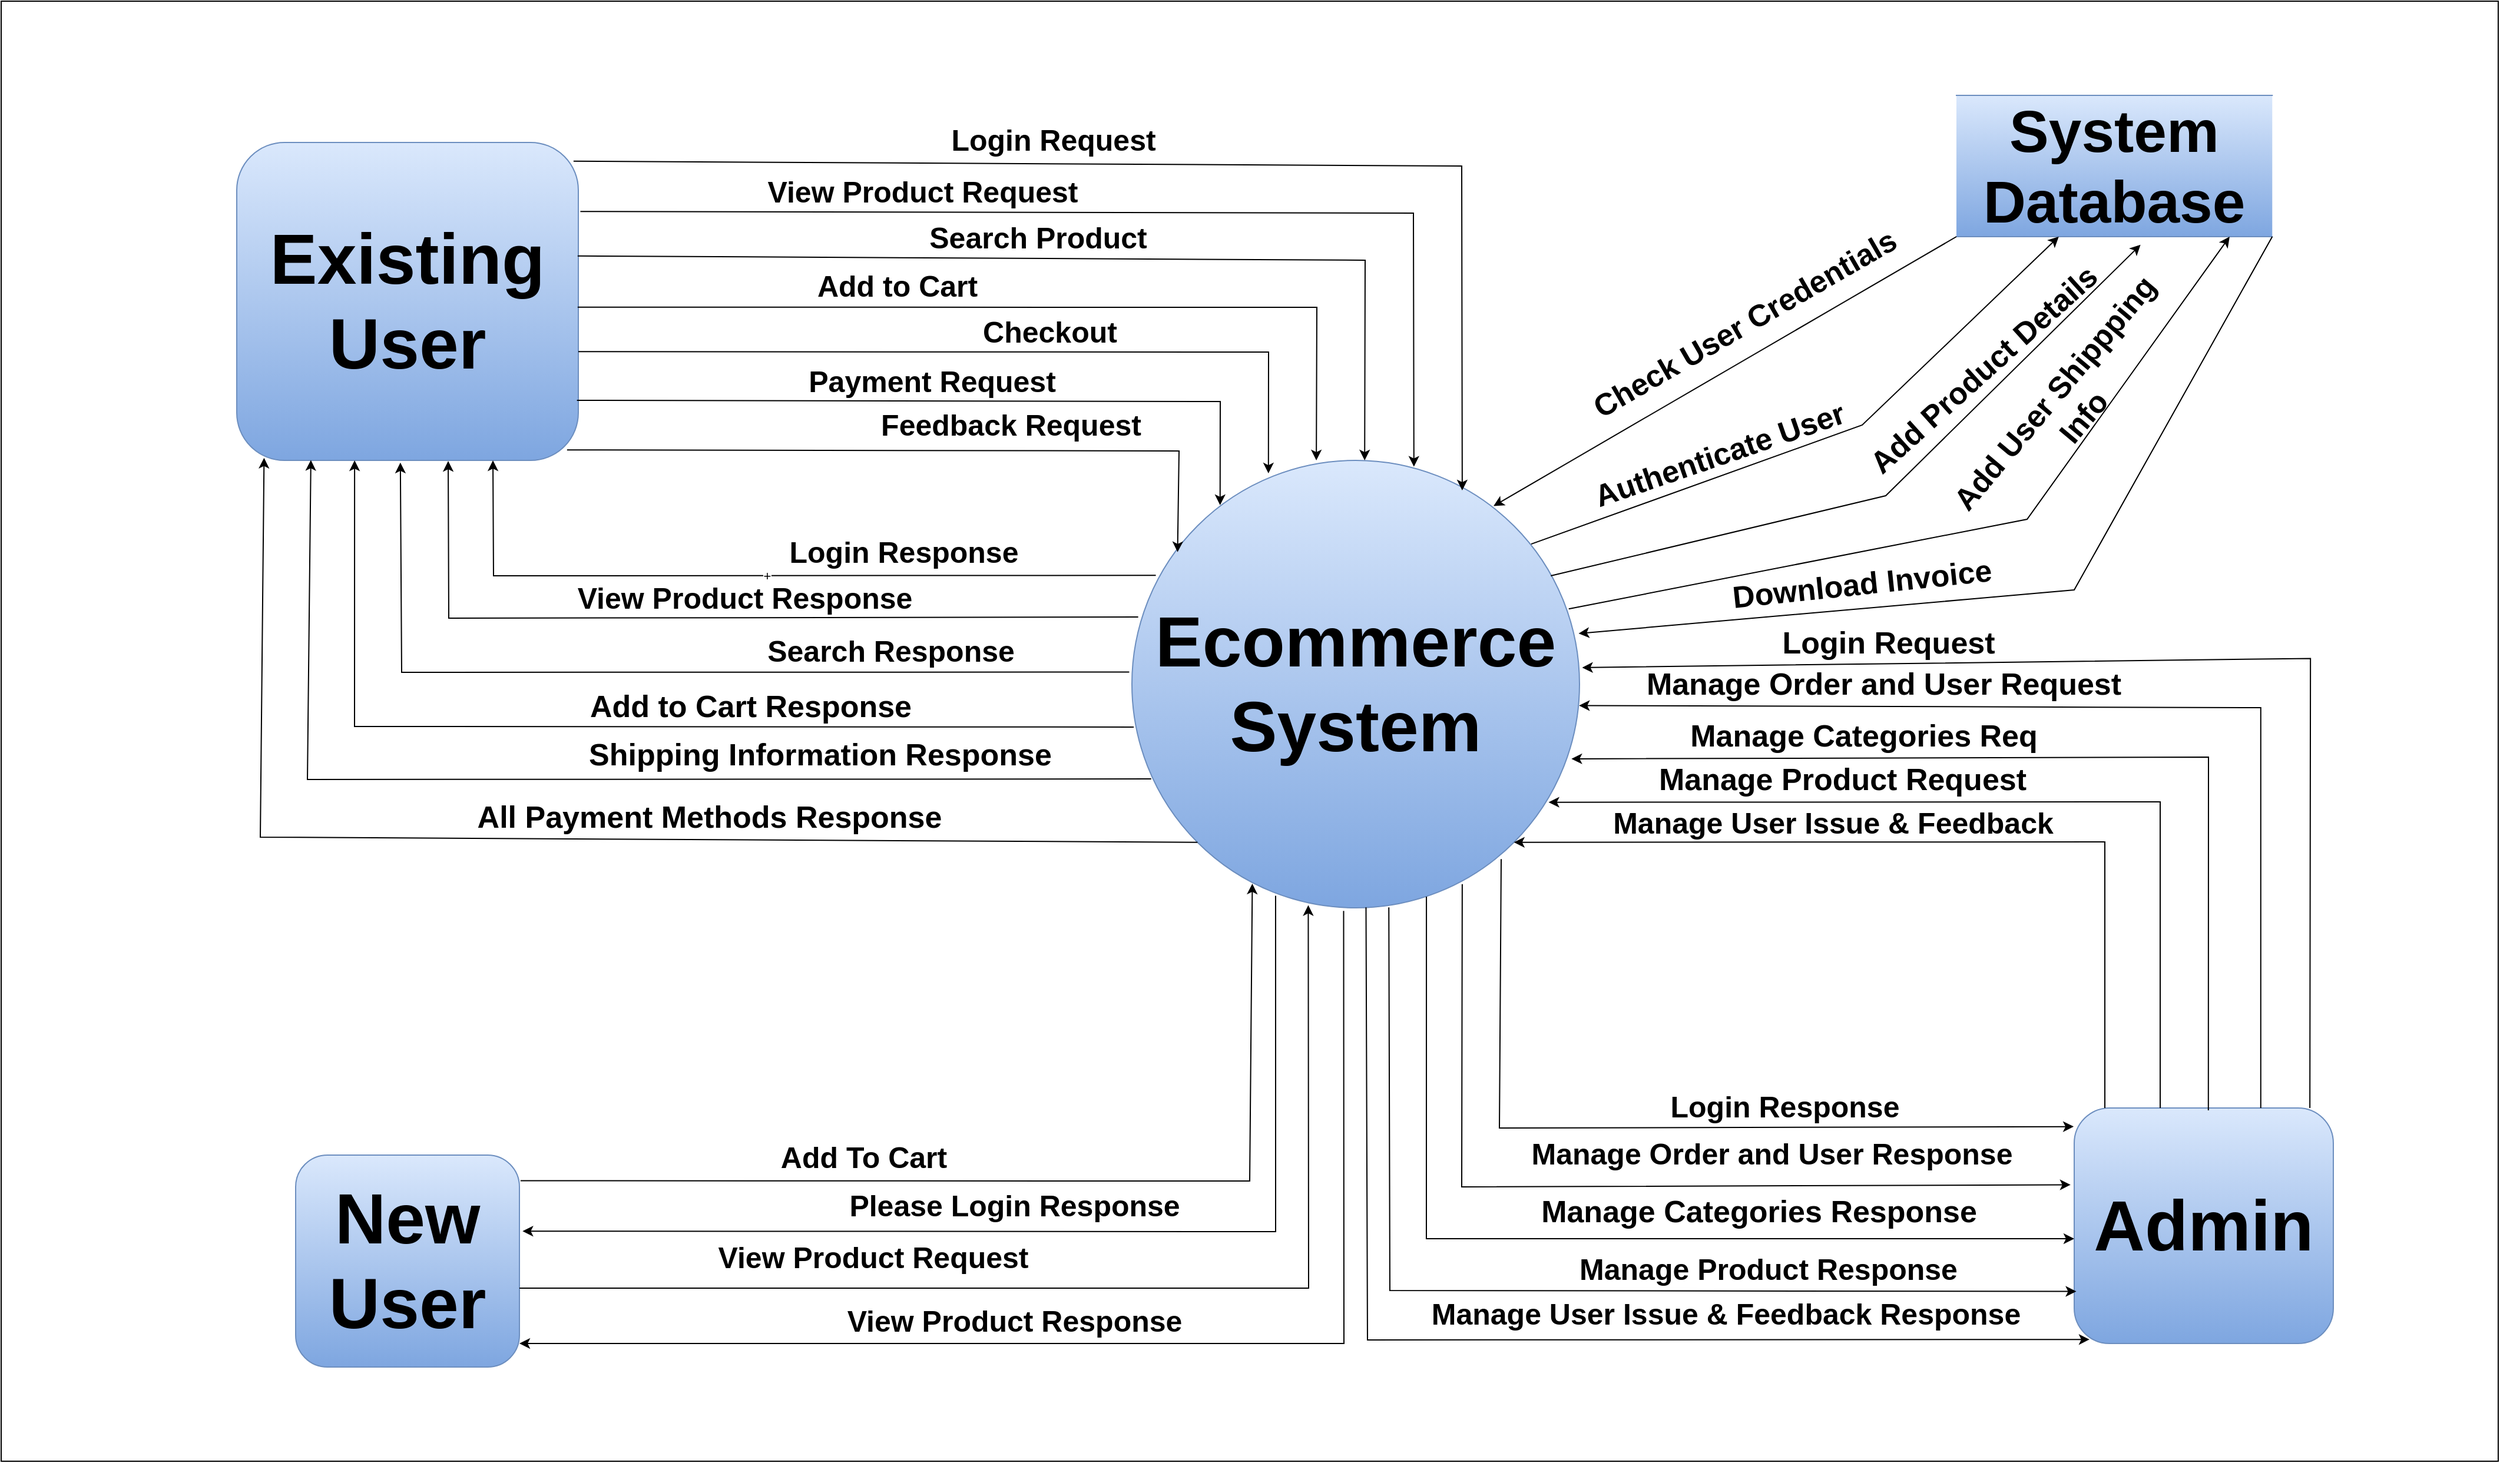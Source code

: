 <mxfile version="22.0.2" type="device">
  <diagram id="FNTaYHkpZv_6YRGL0-1I" name="Page-1">
    <mxGraphModel dx="1900" dy="1721" grid="1" gridSize="20" guides="1" tooltips="1" connect="1" arrows="1" fold="1" page="1" pageScale="1" pageWidth="850" pageHeight="1100" math="0" shadow="0">
      <root>
        <mxCell id="0" />
        <mxCell id="1" parent="0" />
        <mxCell id="N1Wdbk805wUFLN3S8cI3-103" value="" style="rounded=0;whiteSpace=wrap;html=1;fontSize=19;" parent="1" vertex="1">
          <mxGeometry x="-360" y="-100" width="2120" height="1240" as="geometry" />
        </mxCell>
        <mxCell id="N1Wdbk805wUFLN3S8cI3-1" value="Existing &lt;br style=&quot;font-size: 60px;&quot;&gt;User" style="rounded=1;whiteSpace=wrap;html=1;fontSize=60;fillColor=#dae8fc;gradientColor=#7ea6e0;strokeColor=#6c8ebf;fontStyle=1" parent="1" vertex="1">
          <mxGeometry x="-160" y="20" width="290" height="270" as="geometry" />
        </mxCell>
        <mxCell id="N1Wdbk805wUFLN3S8cI3-2" value="Ecommerce System" style="shape=ellipse;html=1;dashed=0;whiteSpace=wrap;aspect=fixed;perimeter=ellipsePerimeter;fontSize=60;fillColor=#dae8fc;gradientColor=#7ea6e0;strokeColor=#6c8ebf;fontStyle=1" parent="1" vertex="1">
          <mxGeometry x="600" y="290" width="380" height="380" as="geometry" />
        </mxCell>
        <mxCell id="N1Wdbk805wUFLN3S8cI3-3" value="New User" style="rounded=1;whiteSpace=wrap;html=1;fontSize=60;fillColor=#dae8fc;gradientColor=#7ea6e0;strokeColor=#6c8ebf;fontStyle=1" parent="1" vertex="1">
          <mxGeometry x="-110" y="880" width="190" height="180" as="geometry" />
        </mxCell>
        <mxCell id="N1Wdbk805wUFLN3S8cI3-5" value="Admin" style="rounded=1;whiteSpace=wrap;html=1;fontSize=60;fillColor=#dae8fc;gradientColor=#7ea6e0;strokeColor=#6c8ebf;fontStyle=1" parent="1" vertex="1">
          <mxGeometry x="1400" y="840" width="220" height="200" as="geometry" />
        </mxCell>
        <mxCell id="N1Wdbk805wUFLN3S8cI3-6" value="&lt;font style=&quot;font-size: 50px;&quot;&gt;System Database&lt;/font&gt;" style="html=1;dashed=0;whiteSpace=wrap;shape=partialRectangle;right=0;left=0;fontSize=50;fillColor=#dae8fc;gradientColor=#7ea6e0;strokeColor=#6c8ebf;fontStyle=1" parent="1" vertex="1">
          <mxGeometry x="1300" y="-20" width="268.14" height="120" as="geometry" />
        </mxCell>
        <mxCell id="N1Wdbk805wUFLN3S8cI3-7" value="" style="endArrow=classic;html=1;rounded=0;entryX=0.738;entryY=0.067;entryDx=0;entryDy=0;entryPerimeter=0;exitX=0.986;exitY=0.059;exitDx=0;exitDy=0;exitPerimeter=0;" parent="1" source="N1Wdbk805wUFLN3S8cI3-1" target="N1Wdbk805wUFLN3S8cI3-2" edge="1">
          <mxGeometry width="50" height="50" relative="1" as="geometry">
            <mxPoint x="120" y="25" as="sourcePoint" />
            <mxPoint x="784" y="280" as="targetPoint" />
            <Array as="points">
              <mxPoint x="880" y="40" />
            </Array>
          </mxGeometry>
        </mxCell>
        <mxCell id="N1Wdbk805wUFLN3S8cI3-8" value="Login Request" style="edgeLabel;html=1;align=center;verticalAlign=middle;resizable=0;points=[];fontSize=25;fontStyle=1" parent="N1Wdbk805wUFLN3S8cI3-7" vertex="1" connectable="0">
          <mxGeometry x="-0.385" y="2" relative="1" as="geometry">
            <mxPoint x="90.72" y="-18.98" as="offset" />
          </mxGeometry>
        </mxCell>
        <mxCell id="N1Wdbk805wUFLN3S8cI3-9" value="" style="endArrow=classic;html=1;rounded=0;entryX=0.63;entryY=0.014;entryDx=0;entryDy=0;entryPerimeter=0;exitX=1.006;exitY=0.217;exitDx=0;exitDy=0;exitPerimeter=0;" parent="1" source="N1Wdbk805wUFLN3S8cI3-1" target="N1Wdbk805wUFLN3S8cI3-2" edge="1">
          <mxGeometry width="50" height="50" relative="1" as="geometry">
            <mxPoint x="180" y="70" as="sourcePoint" />
            <mxPoint x="757.25" y="290.5" as="targetPoint" />
            <Array as="points">
              <mxPoint x="839" y="80" />
            </Array>
          </mxGeometry>
        </mxCell>
        <mxCell id="N1Wdbk805wUFLN3S8cI3-10" value="View Product Request" style="edgeLabel;html=1;align=center;verticalAlign=middle;resizable=0;points=[];fontSize=25;fontStyle=1" parent="N1Wdbk805wUFLN3S8cI3-9" vertex="1" connectable="0">
          <mxGeometry x="-0.349" y="1" relative="1" as="geometry">
            <mxPoint x="-10" y="-17" as="offset" />
          </mxGeometry>
        </mxCell>
        <mxCell id="N1Wdbk805wUFLN3S8cI3-11" value="" style="endArrow=classic;html=1;rounded=0;exitX=0.998;exitY=0.357;exitDx=0;exitDy=0;exitPerimeter=0;entryX=0.52;entryY=0;entryDx=0;entryDy=0;entryPerimeter=0;" parent="1" source="N1Wdbk805wUFLN3S8cI3-1" target="N1Wdbk805wUFLN3S8cI3-2" edge="1">
          <mxGeometry width="50" height="50" relative="1" as="geometry">
            <mxPoint x="147.68" y="135.16" as="sourcePoint" />
            <mxPoint x="730" y="270" as="targetPoint" />
            <Array as="points">
              <mxPoint x="798" y="120" />
            </Array>
          </mxGeometry>
        </mxCell>
        <mxCell id="N1Wdbk805wUFLN3S8cI3-12" value="Search Product" style="edgeLabel;html=1;align=center;verticalAlign=middle;resizable=0;points=[];fontSize=25;fontStyle=1" parent="N1Wdbk805wUFLN3S8cI3-11" vertex="1" connectable="0">
          <mxGeometry x="-0.287" y="1" relative="1" as="geometry">
            <mxPoint x="91" y="-17" as="offset" />
          </mxGeometry>
        </mxCell>
        <mxCell id="N1Wdbk805wUFLN3S8cI3-13" value="" style="endArrow=classic;html=1;rounded=0;entryX=0.412;entryY=0;entryDx=0;entryDy=0;entryPerimeter=0;exitX=0.998;exitY=0.518;exitDx=0;exitDy=0;exitPerimeter=0;" parent="1" source="N1Wdbk805wUFLN3S8cI3-1" target="N1Wdbk805wUFLN3S8cI3-2" edge="1">
          <mxGeometry width="50" height="50" relative="1" as="geometry">
            <mxPoint x="140" y="160" as="sourcePoint" />
            <mxPoint x="703" y="270" as="targetPoint" />
            <Array as="points">
              <mxPoint x="757" y="160" />
            </Array>
          </mxGeometry>
        </mxCell>
        <mxCell id="N1Wdbk805wUFLN3S8cI3-14" value="Add to Cart&amp;nbsp;" style="edgeLabel;html=1;align=center;verticalAlign=middle;resizable=0;points=[];fontSize=25;fontStyle=1" parent="N1Wdbk805wUFLN3S8cI3-13" vertex="1" connectable="0">
          <mxGeometry x="-0.206" y="2" relative="1" as="geometry">
            <mxPoint x="-27" y="-17" as="offset" />
          </mxGeometry>
        </mxCell>
        <mxCell id="N1Wdbk805wUFLN3S8cI3-19" value="" style="endArrow=classic;html=1;rounded=0;entryX=0.305;entryY=0.029;entryDx=0;entryDy=0;entryPerimeter=0;exitX=1;exitY=0.658;exitDx=0;exitDy=0;exitPerimeter=0;" parent="1" source="N1Wdbk805wUFLN3S8cI3-1" target="N1Wdbk805wUFLN3S8cI3-2" edge="1">
          <mxGeometry width="50" height="50" relative="1" as="geometry">
            <mxPoint x="560" y="209" as="sourcePoint" />
            <mxPoint x="676" y="270" as="targetPoint" />
            <Array as="points">
              <mxPoint x="716" y="198" />
            </Array>
          </mxGeometry>
        </mxCell>
        <mxCell id="N1Wdbk805wUFLN3S8cI3-21" value="Checkout" style="edgeLabel;html=1;align=center;verticalAlign=middle;resizable=0;points=[];fontSize=25;fontStyle=1" parent="1" vertex="1" connectable="0">
          <mxGeometry x="520.005" y="181.995" as="geometry">
            <mxPoint x="10" y="-2" as="offset" />
          </mxGeometry>
        </mxCell>
        <mxCell id="N1Wdbk805wUFLN3S8cI3-22" value="" style="endArrow=classic;html=1;rounded=0;exitX=0.967;exitY=0.967;exitDx=0;exitDy=0;exitPerimeter=0;entryX=0.102;entryY=0.205;entryDx=0;entryDy=0;entryPerimeter=0;" parent="1" source="N1Wdbk805wUFLN3S8cI3-1" target="N1Wdbk805wUFLN3S8cI3-2" edge="1">
          <mxGeometry width="50" height="50" relative="1" as="geometry">
            <mxPoint x="119.27" y="275.47" as="sourcePoint" />
            <mxPoint x="633" y="340" as="targetPoint" />
            <Array as="points">
              <mxPoint x="640" y="282" />
            </Array>
          </mxGeometry>
        </mxCell>
        <mxCell id="N1Wdbk805wUFLN3S8cI3-23" value="Feedback Request" style="edgeLabel;html=1;align=center;verticalAlign=middle;resizable=0;points=[];fontSize=25;fontStyle=1" parent="N1Wdbk805wUFLN3S8cI3-22" vertex="1" connectable="0">
          <mxGeometry x="-0.123" y="4" relative="1" as="geometry">
            <mxPoint x="111.09" y="-18.83" as="offset" />
          </mxGeometry>
        </mxCell>
        <mxCell id="N1Wdbk805wUFLN3S8cI3-24" value="" style="endArrow=classic;html=1;rounded=0;entryX=0.197;entryY=0.1;entryDx=0;entryDy=0;entryPerimeter=0;exitX=0.996;exitY=0.811;exitDx=0;exitDy=0;exitPerimeter=0;" parent="1" source="N1Wdbk805wUFLN3S8cI3-1" target="N1Wdbk805wUFLN3S8cI3-2" edge="1">
          <mxGeometry width="50" height="50" relative="1" as="geometry">
            <mxPoint x="132" y="250" as="sourcePoint" />
            <mxPoint x="655.08" y="278.08" as="targetPoint" />
            <Array as="points">
              <mxPoint x="675" y="240" />
            </Array>
          </mxGeometry>
        </mxCell>
        <mxCell id="zeBUteYxmS9QqDXy450n-1" value="Payment Request" style="edgeLabel;html=1;align=center;verticalAlign=middle;resizable=0;points=[];fontSize=25;fontStyle=1" parent="N1Wdbk805wUFLN3S8cI3-24" vertex="1" connectable="0">
          <mxGeometry x="-0.038" y="2" relative="1" as="geometry">
            <mxPoint x="-4" y="-16" as="offset" />
          </mxGeometry>
        </mxCell>
        <mxCell id="N1Wdbk805wUFLN3S8cI3-27" value="+" style="endArrow=classic;html=1;rounded=0;entryX=0.75;entryY=1;entryDx=0;entryDy=0;exitX=0.056;exitY=0.257;exitDx=0;exitDy=0;exitPerimeter=0;" parent="1" target="N1Wdbk805wUFLN3S8cI3-1" edge="1">
          <mxGeometry width="50" height="50" relative="1" as="geometry">
            <mxPoint x="620.28" y="387.66" as="sourcePoint" />
            <mxPoint x="89.88" y="283.2" as="targetPoint" />
            <Array as="points">
              <mxPoint x="58" y="388" />
            </Array>
          </mxGeometry>
        </mxCell>
        <mxCell id="N1Wdbk805wUFLN3S8cI3-28" value="Login Response" style="edgeLabel;html=1;align=center;verticalAlign=middle;resizable=0;points=[];fontSize=25;fontStyle=1" parent="N1Wdbk805wUFLN3S8cI3-27" vertex="1" connectable="0">
          <mxGeometry x="-0.533" y="1" relative="1" as="geometry">
            <mxPoint x="-61" y="-22" as="offset" />
          </mxGeometry>
        </mxCell>
        <mxCell id="N1Wdbk805wUFLN3S8cI3-29" value="" style="endArrow=classic;html=1;rounded=0;exitX=0.014;exitY=0.35;exitDx=0;exitDy=0;exitPerimeter=0;entryX=0.619;entryY=1.002;entryDx=0;entryDy=0;entryPerimeter=0;" parent="1" source="N1Wdbk805wUFLN3S8cI3-2" target="N1Wdbk805wUFLN3S8cI3-1" edge="1">
          <mxGeometry width="50" height="50" relative="1" as="geometry">
            <mxPoint x="580" y="424" as="sourcePoint" />
            <mxPoint x="49" y="294" as="targetPoint" />
            <Array as="points">
              <mxPoint x="20" y="424" />
            </Array>
          </mxGeometry>
        </mxCell>
        <mxCell id="N1Wdbk805wUFLN3S8cI3-30" value="View Product Response" style="edgeLabel;html=1;align=center;verticalAlign=middle;resizable=0;points=[];fontSize=25;fontStyle=1" parent="N1Wdbk805wUFLN3S8cI3-29" vertex="1" connectable="0">
          <mxGeometry x="-0.489" y="1" relative="1" as="geometry">
            <mxPoint x="-151.46" y="-18.66" as="offset" />
          </mxGeometry>
        </mxCell>
        <mxCell id="N1Wdbk805wUFLN3S8cI3-31" value="" style="endArrow=classic;html=1;rounded=0;exitX=-0.006;exitY=0.473;exitDx=0;exitDy=0;exitPerimeter=0;entryX=0.479;entryY=1.007;entryDx=0;entryDy=0;entryPerimeter=0;" parent="1" source="N1Wdbk805wUFLN3S8cI3-2" target="N1Wdbk805wUFLN3S8cI3-1" edge="1">
          <mxGeometry width="50" height="50" relative="1" as="geometry">
            <mxPoint x="470" y="390" as="sourcePoint" />
            <mxPoint x="-20" y="295" as="targetPoint" />
            <Array as="points">
              <mxPoint x="-20" y="470" />
            </Array>
          </mxGeometry>
        </mxCell>
        <mxCell id="N1Wdbk805wUFLN3S8cI3-32" value="Search Response" style="edgeLabel;html=1;align=center;verticalAlign=middle;resizable=0;points=[];fontSize=25;fontStyle=1" parent="N1Wdbk805wUFLN3S8cI3-31" vertex="1" connectable="0">
          <mxGeometry x="-0.589" relative="1" as="geometry">
            <mxPoint x="-39" y="-19" as="offset" />
          </mxGeometry>
        </mxCell>
        <mxCell id="N1Wdbk805wUFLN3S8cI3-33" value="" style="endArrow=classic;html=1;rounded=0;entryX=0.345;entryY=1;entryDx=0;entryDy=0;exitX=0.004;exitY=0.596;exitDx=0;exitDy=0;exitPerimeter=0;entryPerimeter=0;fontSize=23;" parent="1" source="N1Wdbk805wUFLN3S8cI3-2" target="N1Wdbk805wUFLN3S8cI3-1" edge="1">
          <mxGeometry width="50" height="50" relative="1" as="geometry">
            <mxPoint x="621" y="490" as="sourcePoint" />
            <mxPoint x="173.08" y="192.73" as="targetPoint" />
            <Array as="points">
              <mxPoint x="-60" y="516" />
            </Array>
          </mxGeometry>
        </mxCell>
        <mxCell id="N1Wdbk805wUFLN3S8cI3-34" value="Add to Cart Response" style="edgeLabel;html=1;align=center;verticalAlign=middle;resizable=0;points=[];fontSize=26;fontStyle=1" parent="N1Wdbk805wUFLN3S8cI3-33" vertex="1" connectable="0">
          <mxGeometry x="-0.623" y="-1" relative="1" as="geometry">
            <mxPoint x="-158.19" y="-16.75" as="offset" />
          </mxGeometry>
        </mxCell>
        <mxCell id="N1Wdbk805wUFLN3S8cI3-35" value="" style="endArrow=classic;html=1;rounded=0;entryX=0.217;entryY=0.999;entryDx=0;entryDy=0;entryPerimeter=0;exitX=0.043;exitY=0.712;exitDx=0;exitDy=0;exitPerimeter=0;" parent="1" source="N1Wdbk805wUFLN3S8cI3-2" target="N1Wdbk805wUFLN3S8cI3-1" edge="1">
          <mxGeometry width="50" height="50" relative="1" as="geometry">
            <mxPoint x="653.25" y="528.25" as="sourcePoint" />
            <mxPoint x="-31.52" y="297.04" as="targetPoint" />
            <Array as="points">
              <mxPoint x="-100" y="561" />
            </Array>
          </mxGeometry>
        </mxCell>
        <mxCell id="N1Wdbk805wUFLN3S8cI3-36" value="Shipping Information Response" style="edgeLabel;html=1;align=center;verticalAlign=middle;resizable=0;points=[];fontSize=26;fontStyle=1" parent="N1Wdbk805wUFLN3S8cI3-35" vertex="1" connectable="0">
          <mxGeometry x="-0.551" y="1" relative="1" as="geometry">
            <mxPoint x="-59.67" y="-21.7" as="offset" />
          </mxGeometry>
        </mxCell>
        <mxCell id="N1Wdbk805wUFLN3S8cI3-38" value="" style="endArrow=classic;html=1;rounded=0;entryX=0.08;entryY=0.992;entryDx=0;entryDy=0;entryPerimeter=0;exitX=0;exitY=1;exitDx=0;exitDy=0;" parent="1" source="N1Wdbk805wUFLN3S8cI3-2" target="N1Wdbk805wUFLN3S8cI3-1" edge="1">
          <mxGeometry width="50" height="50" relative="1" as="geometry">
            <mxPoint x="600" y="619.71" as="sourcePoint" />
            <mxPoint x="215.51" y="340.3" as="targetPoint" />
            <Array as="points">
              <mxPoint x="-140" y="610" />
            </Array>
          </mxGeometry>
        </mxCell>
        <mxCell id="N1Wdbk805wUFLN3S8cI3-39" value="All Payment Methods Response" style="edgeLabel;html=1;align=center;verticalAlign=middle;resizable=0;points=[];fontSize=26;fontStyle=1" parent="N1Wdbk805wUFLN3S8cI3-38" vertex="1" connectable="0">
          <mxGeometry x="-0.498" y="1" relative="1" as="geometry">
            <mxPoint x="-134.82" y="-20.81" as="offset" />
          </mxGeometry>
        </mxCell>
        <mxCell id="N1Wdbk805wUFLN3S8cI3-49" value="" style="endArrow=classic;html=1;rounded=0;entryX=0.269;entryY=0.946;entryDx=0;entryDy=0;entryPerimeter=0;exitX=1.005;exitY=0.121;exitDx=0;exitDy=0;exitPerimeter=0;" parent="1" source="N1Wdbk805wUFLN3S8cI3-3" target="N1Wdbk805wUFLN3S8cI3-2" edge="1">
          <mxGeometry width="50" height="50" relative="1" as="geometry">
            <mxPoint x="120" y="935" as="sourcePoint" />
            <mxPoint x="680" y="680" as="targetPoint" />
            <Array as="points">
              <mxPoint x="700" y="902" />
            </Array>
          </mxGeometry>
        </mxCell>
        <mxCell id="N1Wdbk805wUFLN3S8cI3-50" value="Add To Cart" style="edgeLabel;html=1;align=center;verticalAlign=middle;resizable=0;points=[];fontSize=25;fontStyle=1" parent="N1Wdbk805wUFLN3S8cI3-49" vertex="1" connectable="0">
          <mxGeometry x="-0.498" y="1" relative="1" as="geometry">
            <mxPoint x="71.51" y="-19.81" as="offset" />
          </mxGeometry>
        </mxCell>
        <mxCell id="N1Wdbk805wUFLN3S8cI3-51" value="" style="endArrow=classic;html=1;rounded=0;entryX=1.014;entryY=0.309;entryDx=0;entryDy=0;entryPerimeter=0;exitX=0.321;exitY=0.973;exitDx=0;exitDy=0;exitPerimeter=0;" parent="1" source="N1Wdbk805wUFLN3S8cI3-2" edge="1">
          <mxGeometry width="50" height="50" relative="1" as="geometry">
            <mxPoint x="722" y="700" as="sourcePoint" />
            <mxPoint x="82.66" y="944.62" as="targetPoint" />
            <Array as="points">
              <mxPoint x="722" y="945" />
            </Array>
          </mxGeometry>
        </mxCell>
        <mxCell id="N1Wdbk805wUFLN3S8cI3-53" value="&lt;font style=&quot;font-size: 25px;&quot;&gt;Please Login Response&lt;/font&gt;" style="edgeLabel;html=1;align=center;verticalAlign=middle;resizable=0;points=[];fontSize=25;fontStyle=1" parent="1" vertex="1" connectable="0">
          <mxGeometry x="500" y="922" as="geometry" />
        </mxCell>
        <mxCell id="N1Wdbk805wUFLN3S8cI3-54" value="" style="endArrow=classic;html=1;rounded=0;entryX=0.394;entryY=0.994;entryDx=0;entryDy=0;entryPerimeter=0;exitX=1;exitY=0.5;exitDx=0;exitDy=0;" parent="1" target="N1Wdbk805wUFLN3S8cI3-2" edge="1">
          <mxGeometry width="50" height="50" relative="1" as="geometry">
            <mxPoint x="80" y="993" as="sourcePoint" />
            <mxPoint x="750.1" y="691.1" as="targetPoint" />
            <Array as="points">
              <mxPoint x="750" y="993" />
            </Array>
          </mxGeometry>
        </mxCell>
        <mxCell id="N1Wdbk805wUFLN3S8cI3-56" value="View Product Request" style="edgeLabel;html=1;align=center;verticalAlign=middle;resizable=0;points=[];fontSize=25;fontStyle=1" parent="1" vertex="1" connectable="0">
          <mxGeometry x="380" y="966" as="geometry" />
        </mxCell>
        <mxCell id="N1Wdbk805wUFLN3S8cI3-59" value="" style="endArrow=classic;html=1;rounded=0;entryX=1;entryY=0.75;entryDx=0;entryDy=0;exitX=0.473;exitY=1.007;exitDx=0;exitDy=0;exitPerimeter=0;" parent="1" source="N1Wdbk805wUFLN3S8cI3-2" edge="1">
          <mxGeometry width="50" height="50" relative="1" as="geometry">
            <mxPoint x="780.88" y="698.04" as="sourcePoint" />
            <mxPoint x="80" y="1040" as="targetPoint" />
            <Array as="points">
              <mxPoint x="780" y="1040" />
            </Array>
          </mxGeometry>
        </mxCell>
        <mxCell id="N1Wdbk805wUFLN3S8cI3-60" value="View Product Response" style="edgeLabel;html=1;align=center;verticalAlign=middle;resizable=0;points=[];fontSize=25;fontStyle=1" parent="1" vertex="1" connectable="0">
          <mxGeometry x="500.0" y="1020" as="geometry" />
        </mxCell>
        <mxCell id="N1Wdbk805wUFLN3S8cI3-63" value="" style="endArrow=classic;html=1;rounded=0;entryX=0.059;entryY=0.983;entryDx=0;entryDy=0;entryPerimeter=0;exitX=0.523;exitY=0.999;exitDx=0;exitDy=0;exitPerimeter=0;" parent="1" source="N1Wdbk805wUFLN3S8cI3-2" target="N1Wdbk805wUFLN3S8cI3-5" edge="1">
          <mxGeometry width="50" height="50" relative="1" as="geometry">
            <mxPoint x="800" y="680" as="sourcePoint" />
            <mxPoint x="1380" y="1037" as="targetPoint" />
            <Array as="points">
              <mxPoint x="800" y="1037" />
            </Array>
          </mxGeometry>
        </mxCell>
        <mxCell id="N1Wdbk805wUFLN3S8cI3-64" value="Manage User Issue &amp;amp; Feedback Response" style="edgeLabel;html=1;align=center;verticalAlign=middle;resizable=0;points=[];fontSize=25;fontStyle=1" parent="1" vertex="1" connectable="0">
          <mxGeometry x="1103.998" y="1014" as="geometry" />
        </mxCell>
        <mxCell id="N1Wdbk805wUFLN3S8cI3-65" value="" style="endArrow=classic;html=1;rounded=0;exitX=0.574;exitY=0.999;exitDx=0;exitDy=0;exitPerimeter=0;entryX=0.008;entryY=0.779;entryDx=0;entryDy=0;entryPerimeter=0;" parent="1" source="N1Wdbk805wUFLN3S8cI3-2" target="N1Wdbk805wUFLN3S8cI3-5" edge="1">
          <mxGeometry width="50" height="50" relative="1" as="geometry">
            <mxPoint x="819" y="680" as="sourcePoint" />
            <mxPoint x="1380" y="995" as="targetPoint" />
            <Array as="points">
              <mxPoint x="819" y="995" />
            </Array>
          </mxGeometry>
        </mxCell>
        <mxCell id="N1Wdbk805wUFLN3S8cI3-66" value="" style="endArrow=classic;html=1;rounded=0;exitX=0.658;exitY=0.975;exitDx=0;exitDy=0;exitPerimeter=0;" parent="1" source="N1Wdbk805wUFLN3S8cI3-2" edge="1">
          <mxGeometry width="50" height="50" relative="1" as="geometry">
            <mxPoint x="850" y="700" as="sourcePoint" />
            <mxPoint x="1400" y="951" as="targetPoint" />
            <Array as="points">
              <mxPoint x="850" y="951" />
            </Array>
          </mxGeometry>
        </mxCell>
        <mxCell id="N1Wdbk805wUFLN3S8cI3-67" value="Manage Categories Response" style="edgeLabel;html=1;align=center;verticalAlign=middle;resizable=0;points=[];fontSize=26;fontStyle=1" parent="N1Wdbk805wUFLN3S8cI3-66" vertex="1" connectable="0">
          <mxGeometry x="0.361" y="-1" relative="1" as="geometry">
            <mxPoint y="-24" as="offset" />
          </mxGeometry>
        </mxCell>
        <mxCell id="N1Wdbk805wUFLN3S8cI3-68" value="Manage Product Response" style="edgeLabel;html=1;align=center;verticalAlign=middle;resizable=0;points=[];fontSize=25;fontStyle=1" parent="1" vertex="1" connectable="0">
          <mxGeometry x="1139.998" y="975.997" as="geometry" />
        </mxCell>
        <mxCell id="N1Wdbk805wUFLN3S8cI3-69" value="" style="endArrow=classic;html=1;rounded=0;exitX=0.738;exitY=0.947;exitDx=0;exitDy=0;exitPerimeter=0;entryX=-0.014;entryY=0.326;entryDx=0;entryDy=0;entryPerimeter=0;" parent="1" source="N1Wdbk805wUFLN3S8cI3-2" target="N1Wdbk805wUFLN3S8cI3-5" edge="1">
          <mxGeometry width="50" height="50" relative="1" as="geometry">
            <mxPoint x="880" y="660" as="sourcePoint" />
            <mxPoint x="1360" y="907" as="targetPoint" />
            <Array as="points">
              <mxPoint x="880" y="907" />
            </Array>
          </mxGeometry>
        </mxCell>
        <mxCell id="N1Wdbk805wUFLN3S8cI3-70" value="Manage Order and User Response" style="edgeLabel;html=1;align=center;verticalAlign=middle;resizable=0;points=[];fontSize=25;fontStyle=1" parent="N1Wdbk805wUFLN3S8cI3-69" vertex="1" connectable="0">
          <mxGeometry x="0.341" y="-1" relative="1" as="geometry">
            <mxPoint x="1.03" y="-29" as="offset" />
          </mxGeometry>
        </mxCell>
        <mxCell id="N1Wdbk805wUFLN3S8cI3-71" value="" style="endArrow=classic;html=1;rounded=0;entryX=-0.002;entryY=0.079;entryDx=0;entryDy=0;entryPerimeter=0;exitX=0.825;exitY=0.891;exitDx=0;exitDy=0;exitPerimeter=0;" parent="1" source="N1Wdbk805wUFLN3S8cI3-2" target="N1Wdbk805wUFLN3S8cI3-5" edge="1">
          <mxGeometry width="50" height="50" relative="1" as="geometry">
            <mxPoint x="912" y="660" as="sourcePoint" />
            <mxPoint x="1360" y="855" as="targetPoint" />
            <Array as="points">
              <mxPoint x="912" y="857" />
            </Array>
          </mxGeometry>
        </mxCell>
        <mxCell id="N1Wdbk805wUFLN3S8cI3-72" value="Login Response" style="edgeLabel;html=1;align=center;verticalAlign=middle;resizable=0;points=[];fontSize=25;fontStyle=1" parent="N1Wdbk805wUFLN3S8cI3-71" vertex="1" connectable="0">
          <mxGeometry x="0.313" y="3" relative="1" as="geometry">
            <mxPoint y="-16" as="offset" />
          </mxGeometry>
        </mxCell>
        <mxCell id="N1Wdbk805wUFLN3S8cI3-73" value="" style="endArrow=classic;html=1;rounded=0;exitX=0.091;exitY=0;exitDx=0;exitDy=0;exitPerimeter=0;entryX=1;entryY=1;entryDx=0;entryDy=0;" parent="1" target="N1Wdbk805wUFLN3S8cI3-2" edge="1">
          <mxGeometry width="50" height="50" relative="1" as="geometry">
            <mxPoint x="1426.02" y="840" as="sourcePoint" />
            <mxPoint x="930.35" y="614.35" as="targetPoint" />
            <Array as="points">
              <mxPoint x="1426" y="614" />
            </Array>
          </mxGeometry>
        </mxCell>
        <mxCell id="N1Wdbk805wUFLN3S8cI3-74" value="Manage User Issue &amp;amp; Feedback" style="edgeLabel;html=1;align=center;verticalAlign=middle;resizable=0;points=[];fontSize=25;fontStyle=1" parent="N1Wdbk805wUFLN3S8cI3-73" vertex="1" connectable="0">
          <mxGeometry x="0.258" y="-1" relative="1" as="geometry">
            <mxPoint y="-16.16" as="offset" />
          </mxGeometry>
        </mxCell>
        <mxCell id="N1Wdbk805wUFLN3S8cI3-75" value="" style="endArrow=classic;html=1;rounded=0;exitX=0.25;exitY=0;exitDx=0;exitDy=0;entryX=0.931;entryY=0.764;entryDx=0;entryDy=0;entryPerimeter=0;" parent="1" target="N1Wdbk805wUFLN3S8cI3-2" edge="1">
          <mxGeometry width="50" height="50" relative="1" as="geometry">
            <mxPoint x="1473" y="840" as="sourcePoint" />
            <mxPoint x="959.5" y="580.7" as="targetPoint" />
            <Array as="points">
              <mxPoint x="1473" y="580" />
            </Array>
          </mxGeometry>
        </mxCell>
        <mxCell id="N1Wdbk805wUFLN3S8cI3-76" value="Manage Product Request" style="edgeLabel;html=1;align=center;verticalAlign=middle;resizable=0;points=[];fontSize=26;fontStyle=1" parent="N1Wdbk805wUFLN3S8cI3-75" vertex="1" connectable="0">
          <mxGeometry x="0.362" y="3" relative="1" as="geometry">
            <mxPoint y="-22.52" as="offset" />
          </mxGeometry>
        </mxCell>
        <mxCell id="N1Wdbk805wUFLN3S8cI3-77" value="" style="endArrow=classic;html=1;rounded=0;exitX=0.545;exitY=0;exitDx=0;exitDy=0;exitPerimeter=0;entryX=0.982;entryY=0.667;entryDx=0;entryDy=0;entryPerimeter=0;" parent="1" target="N1Wdbk805wUFLN3S8cI3-2" edge="1">
          <mxGeometry width="50" height="50" relative="1" as="geometry">
            <mxPoint x="1513.9" y="842" as="sourcePoint" />
            <mxPoint x="1020" y="543" as="targetPoint" />
            <Array as="points">
              <mxPoint x="1514" y="542" />
            </Array>
          </mxGeometry>
        </mxCell>
        <mxCell id="N1Wdbk805wUFLN3S8cI3-78" value="Manage Categories Req" style="edgeLabel;html=1;align=center;verticalAlign=middle;resizable=0;points=[];fontSize=26;fontStyle=1" parent="N1Wdbk805wUFLN3S8cI3-77" vertex="1" connectable="0">
          <mxGeometry x="0.412" relative="1" as="geometry">
            <mxPoint y="-18.98" as="offset" />
          </mxGeometry>
        </mxCell>
        <mxCell id="N1Wdbk805wUFLN3S8cI3-79" value="" style="endArrow=classic;html=1;rounded=0;exitX=0.75;exitY=0;exitDx=0;exitDy=0;entryX=0.999;entryY=0.548;entryDx=0;entryDy=0;entryPerimeter=0;" parent="1" target="N1Wdbk805wUFLN3S8cI3-2" edge="1">
          <mxGeometry width="50" height="50" relative="1" as="geometry">
            <mxPoint x="1558.38" y="840" as="sourcePoint" />
            <mxPoint x="1020" y="499" as="targetPoint" />
            <Array as="points">
              <mxPoint x="1558.38" y="500" />
            </Array>
          </mxGeometry>
        </mxCell>
        <mxCell id="N1Wdbk805wUFLN3S8cI3-80" value="Manage Order and User Request" style="edgeLabel;html=1;align=center;verticalAlign=middle;resizable=0;points=[];fontSize=26;fontStyle=1" parent="N1Wdbk805wUFLN3S8cI3-79" vertex="1" connectable="0">
          <mxGeometry x="0.457" y="4" relative="1" as="geometry">
            <mxPoint x="8.62" y="-23.65" as="offset" />
          </mxGeometry>
        </mxCell>
        <mxCell id="N1Wdbk805wUFLN3S8cI3-81" value="" style="endArrow=classic;html=1;rounded=0;exitX=0.925;exitY=0.009;exitDx=0;exitDy=0;exitPerimeter=0;entryX=1.006;entryY=0.463;entryDx=0;entryDy=0;entryPerimeter=0;" parent="1" target="N1Wdbk805wUFLN3S8cI3-2" edge="1">
          <mxGeometry width="50" height="50" relative="1" as="geometry">
            <mxPoint x="1600.08" y="840" as="sourcePoint" />
            <mxPoint x="1060" y="468" as="targetPoint" />
            <Array as="points">
              <mxPoint x="1600.58" y="458.2" />
            </Array>
          </mxGeometry>
        </mxCell>
        <mxCell id="N1Wdbk805wUFLN3S8cI3-82" value="Login Request" style="edgeLabel;html=1;align=center;verticalAlign=middle;resizable=0;points=[];fontSize=26;fontStyle=1" parent="N1Wdbk805wUFLN3S8cI3-81" vertex="1" connectable="0">
          <mxGeometry x="0.482" y="-2" relative="1" as="geometry">
            <mxPoint y="-15.46" as="offset" />
          </mxGeometry>
        </mxCell>
        <mxCell id="N1Wdbk805wUFLN3S8cI3-85" value="" style="endArrow=classic;html=1;rounded=0;exitX=0;exitY=1;exitDx=0;exitDy=0;entryX=0.808;entryY=0.102;entryDx=0;entryDy=0;entryPerimeter=0;" parent="1" source="N1Wdbk805wUFLN3S8cI3-6" target="N1Wdbk805wUFLN3S8cI3-2" edge="1">
          <mxGeometry width="50" height="50" relative="1" as="geometry">
            <mxPoint x="901.0" y="140" as="sourcePoint" />
            <mxPoint x="700" y="280" as="targetPoint" />
          </mxGeometry>
        </mxCell>
        <mxCell id="N1Wdbk805wUFLN3S8cI3-86" value="Check User Credentials" style="edgeLabel;html=1;align=center;verticalAlign=middle;resizable=0;points=[];rotation=-30;fontSize=26;fontStyle=1" parent="N1Wdbk805wUFLN3S8cI3-85" vertex="1" connectable="0">
          <mxGeometry x="-0.065" y="1" relative="1" as="geometry">
            <mxPoint x="3" y="-34" as="offset" />
          </mxGeometry>
        </mxCell>
        <mxCell id="N1Wdbk805wUFLN3S8cI3-91" value="" style="endArrow=classic;html=1;rounded=0;entryX=0.324;entryY=1;entryDx=0;entryDy=0;entryPerimeter=0;exitX=0.892;exitY=0.187;exitDx=0;exitDy=0;exitPerimeter=0;" parent="1" source="N1Wdbk805wUFLN3S8cI3-2" target="N1Wdbk805wUFLN3S8cI3-6" edge="1">
          <mxGeometry width="50" height="50" relative="1" as="geometry">
            <mxPoint x="1000" y="354" as="sourcePoint" />
            <mxPoint x="1495.15" y="162.51" as="targetPoint" />
            <Array as="points">
              <mxPoint x="1220" y="260" />
            </Array>
          </mxGeometry>
        </mxCell>
        <mxCell id="N1Wdbk805wUFLN3S8cI3-92" value="" style="endArrow=classic;html=1;rounded=0;entryX=0.583;entryY=1.057;entryDx=0;entryDy=0;entryPerimeter=0;exitX=0.936;exitY=0.258;exitDx=0;exitDy=0;exitPerimeter=0;" parent="1" source="N1Wdbk805wUFLN3S8cI3-2" target="N1Wdbk805wUFLN3S8cI3-6" edge="1">
          <mxGeometry width="50" height="50" relative="1" as="geometry">
            <mxPoint x="1156.6" y="366.85" as="sourcePoint" />
            <mxPoint x="1400" y="200.0" as="targetPoint" />
            <Array as="points">
              <mxPoint x="1240" y="320" />
            </Array>
          </mxGeometry>
        </mxCell>
        <mxCell id="N1Wdbk805wUFLN3S8cI3-93" value="" style="endArrow=classic;html=1;rounded=0;entryX=0.865;entryY=1;entryDx=0;entryDy=0;exitX=0.976;exitY=0.332;exitDx=0;exitDy=0;exitPerimeter=0;entryPerimeter=0;" parent="1" source="N1Wdbk805wUFLN3S8cI3-2" target="N1Wdbk805wUFLN3S8cI3-6" edge="1">
          <mxGeometry width="50" height="50" relative="1" as="geometry">
            <mxPoint x="1151.5" y="400" as="sourcePoint" />
            <mxPoint x="1435.0" y="220" as="targetPoint" />
            <Array as="points">
              <mxPoint x="1360" y="340" />
            </Array>
          </mxGeometry>
        </mxCell>
        <mxCell id="N1Wdbk805wUFLN3S8cI3-94" value="" style="endArrow=classic;html=1;rounded=0;exitX=1;exitY=1;exitDx=0;exitDy=0;entryX=0.998;entryY=0.387;entryDx=0;entryDy=0;entryPerimeter=0;" parent="1" source="N1Wdbk805wUFLN3S8cI3-6" target="N1Wdbk805wUFLN3S8cI3-2" edge="1">
          <mxGeometry width="50" height="50" relative="1" as="geometry">
            <mxPoint x="1431.0" y="240" as="sourcePoint" />
            <mxPoint x="1120" y="430" as="targetPoint" />
            <Array as="points">
              <mxPoint x="1400" y="400" />
            </Array>
          </mxGeometry>
        </mxCell>
        <mxCell id="N1Wdbk805wUFLN3S8cI3-95" value="Authenticate User" style="text;html=1;strokeColor=none;fillColor=none;align=center;verticalAlign=middle;whiteSpace=wrap;rounded=0;rotation=341;fontSize=26;fontStyle=1" parent="1" vertex="1">
          <mxGeometry x="979.46" y="269.74" width="240" height="30" as="geometry" />
        </mxCell>
        <mxCell id="N1Wdbk805wUFLN3S8cI3-96" value="Add Product Details" style="text;html=1;strokeColor=none;fillColor=none;align=center;verticalAlign=middle;whiteSpace=wrap;rounded=0;fontSize=26;rotation=318;fontStyle=1" parent="1" vertex="1">
          <mxGeometry x="1188.57" y="198.22" width="269.14" height="30" as="geometry" />
        </mxCell>
        <mxCell id="N1Wdbk805wUFLN3S8cI3-97" value="Add User Shippping Info" style="text;html=1;strokeColor=none;fillColor=none;align=center;verticalAlign=middle;whiteSpace=wrap;rounded=0;fontSize=26;rotation=-50;fontStyle=1" parent="1" vertex="1">
          <mxGeometry x="1260" y="228.22" width="271.92" height="30" as="geometry" />
        </mxCell>
        <mxCell id="N1Wdbk805wUFLN3S8cI3-98" value="Download Invoice" style="text;html=1;strokeColor=none;fillColor=none;align=center;verticalAlign=middle;whiteSpace=wrap;rounded=0;fontSize=26;rotation=354;fontStyle=1" parent="1" vertex="1">
          <mxGeometry x="1100" y="380" width="240" height="30" as="geometry" />
        </mxCell>
      </root>
    </mxGraphModel>
  </diagram>
</mxfile>
